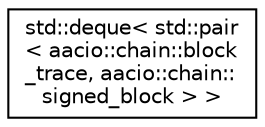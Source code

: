 digraph "Graphical Class Hierarchy"
{
  edge [fontname="Helvetica",fontsize="10",labelfontname="Helvetica",labelfontsize="10"];
  node [fontname="Helvetica",fontsize="10",shape=record];
  rankdir="LR";
  Node0 [label="std::deque\< std::pair\l\< aacio::chain::block\l_trace, aacio::chain::\lsigned_block \> \>",height=0.2,width=0.4,color="black", fillcolor="white", style="filled",URL="$classstd_1_1deque.html"];
}

